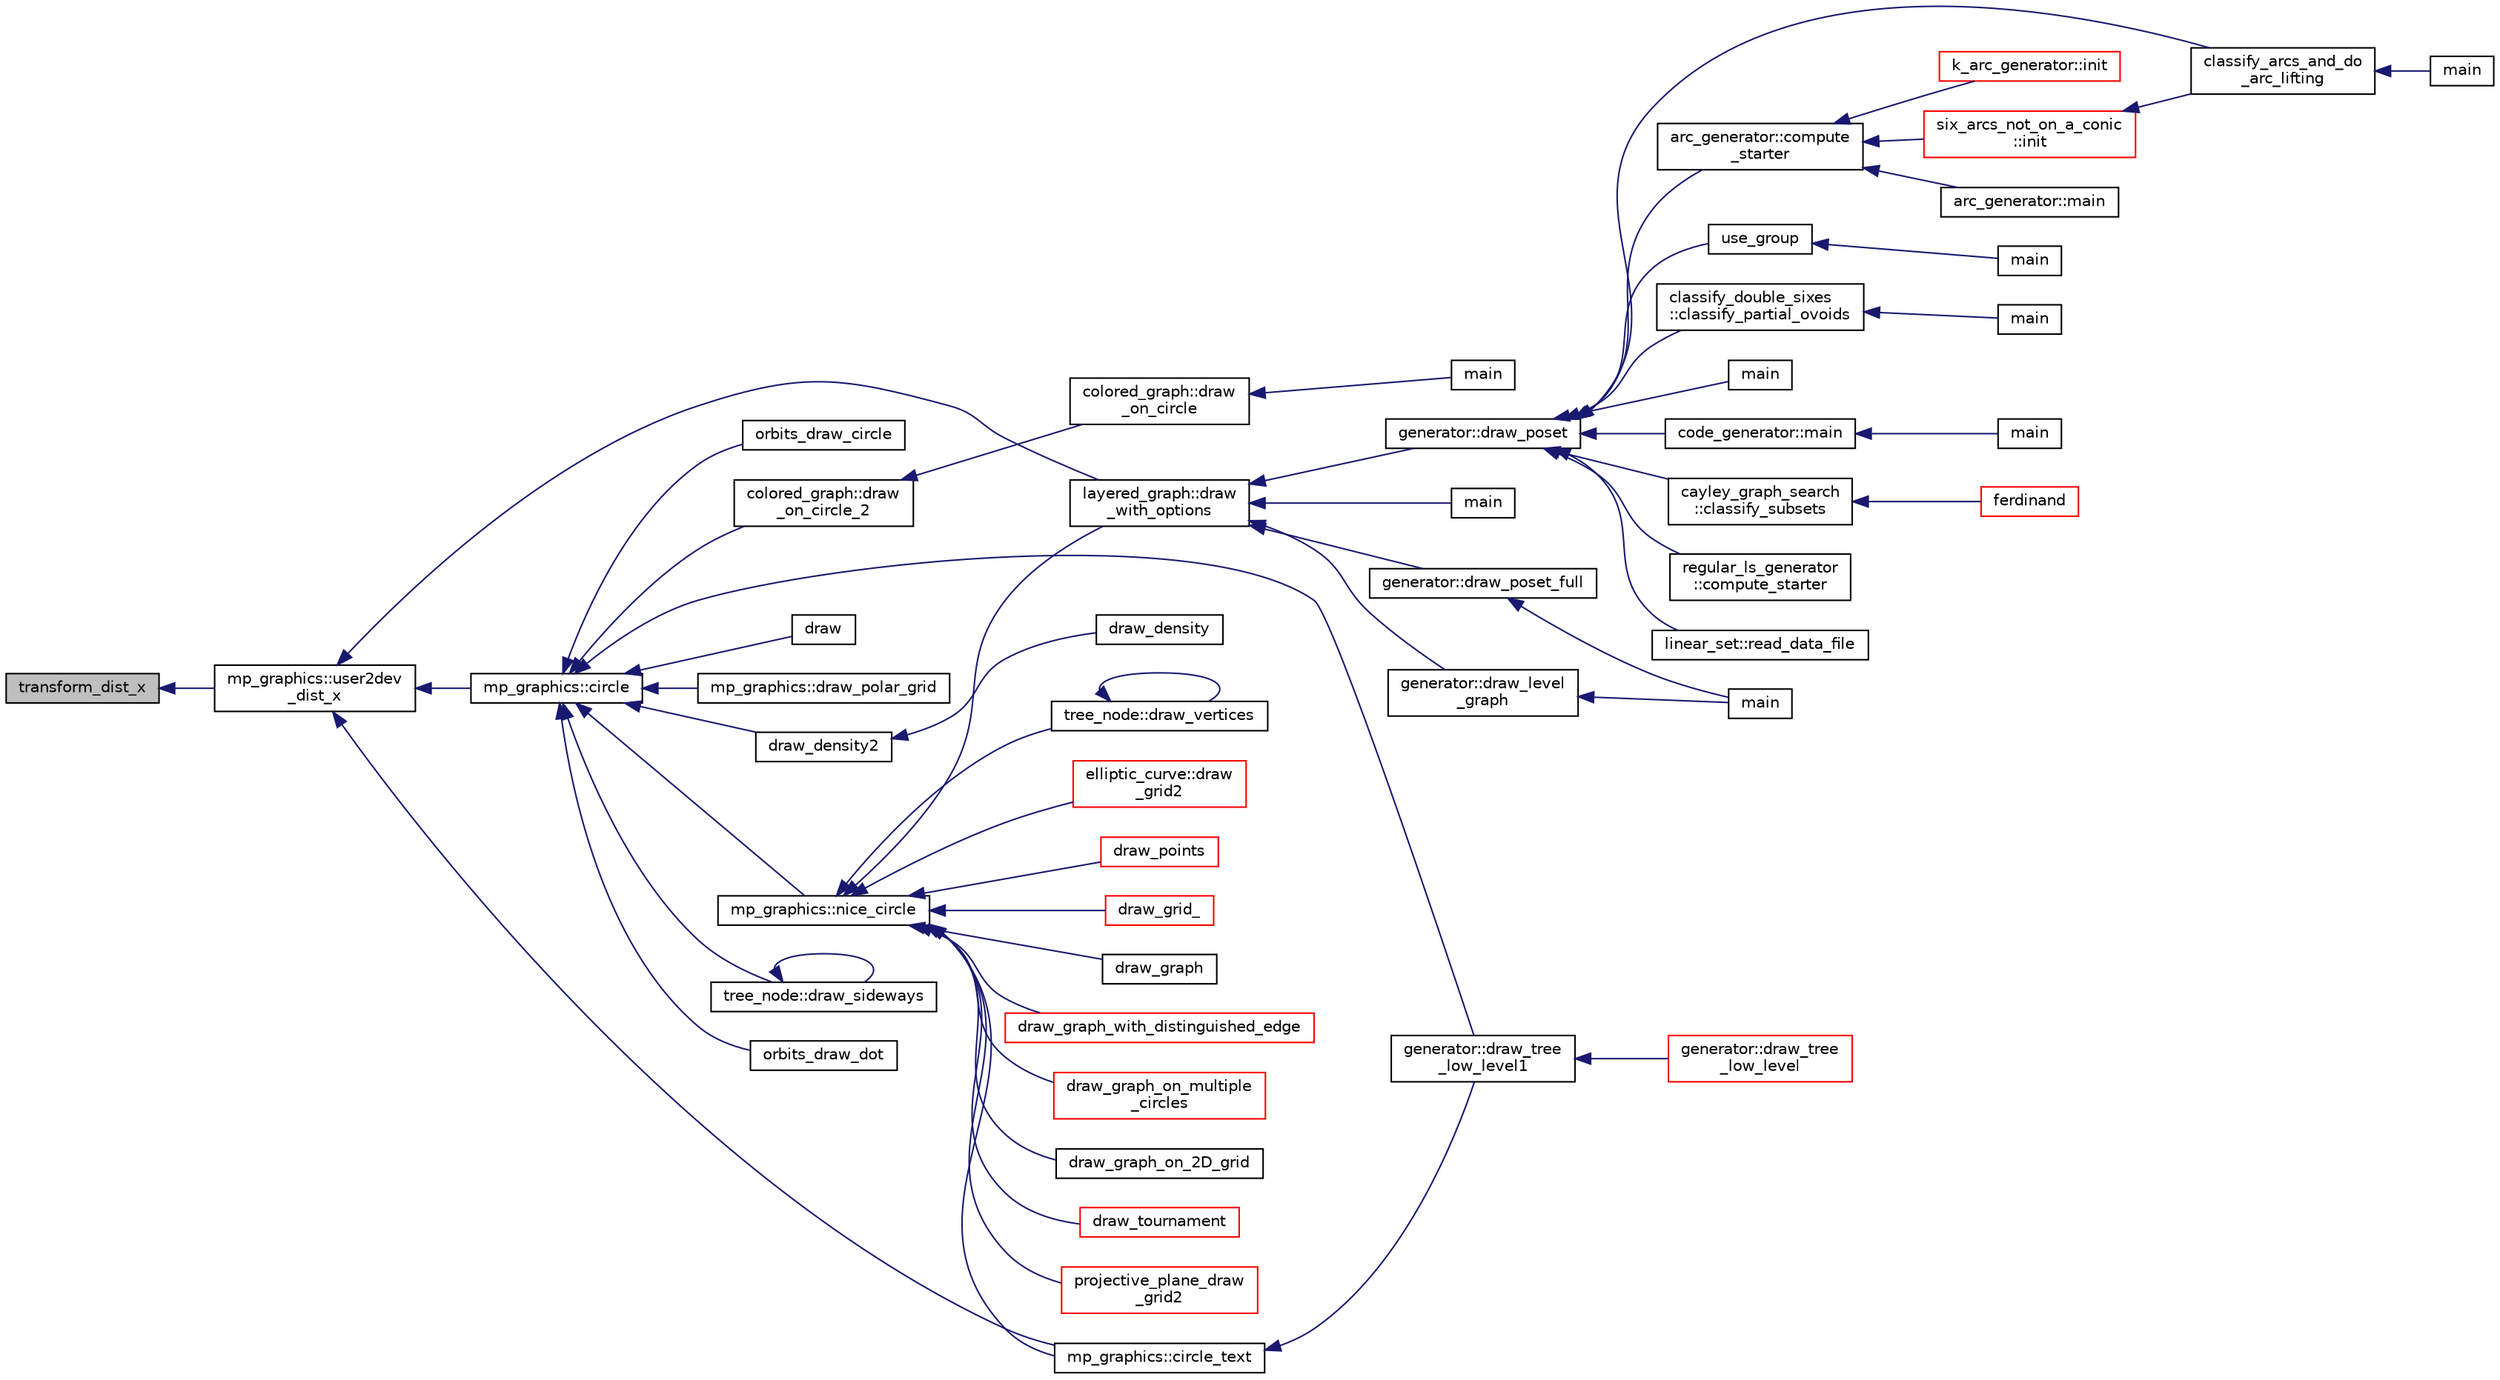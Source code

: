 digraph "transform_dist_x"
{
  edge [fontname="Helvetica",fontsize="10",labelfontname="Helvetica",labelfontsize="10"];
  node [fontname="Helvetica",fontsize="10",shape=record];
  rankdir="LR";
  Node706 [label="transform_dist_x",height=0.2,width=0.4,color="black", fillcolor="grey75", style="filled", fontcolor="black"];
  Node706 -> Node707 [dir="back",color="midnightblue",fontsize="10",style="solid",fontname="Helvetica"];
  Node707 [label="mp_graphics::user2dev\l_dist_x",height=0.2,width=0.4,color="black", fillcolor="white", style="filled",URL="$da/d2c/classmp__graphics.html#a0c6b0bda2fbf3a7baa984eba08a87478"];
  Node707 -> Node708 [dir="back",color="midnightblue",fontsize="10",style="solid",fontname="Helvetica"];
  Node708 [label="layered_graph::draw\l_with_options",height=0.2,width=0.4,color="black", fillcolor="white", style="filled",URL="$da/db1/classlayered__graph.html#a4c76e40c6cf5bfb2ab2df20c33e846bc"];
  Node708 -> Node709 [dir="back",color="midnightblue",fontsize="10",style="solid",fontname="Helvetica"];
  Node709 [label="main",height=0.2,width=0.4,color="black", fillcolor="white", style="filled",URL="$da/d62/layered__graph__main_8_c.html#a217dbf8b442f20279ea00b898af96f52"];
  Node708 -> Node710 [dir="back",color="midnightblue",fontsize="10",style="solid",fontname="Helvetica"];
  Node710 [label="generator::draw_poset_full",height=0.2,width=0.4,color="black", fillcolor="white", style="filled",URL="$d7/d73/classgenerator.html#a6f7f90e50993905db31342536ac59d8c"];
  Node710 -> Node711 [dir="back",color="midnightblue",fontsize="10",style="solid",fontname="Helvetica"];
  Node711 [label="main",height=0.2,width=0.4,color="black", fillcolor="white", style="filled",URL="$de/d2d/graph_2graph_8_c.html#a217dbf8b442f20279ea00b898af96f52"];
  Node708 -> Node712 [dir="back",color="midnightblue",fontsize="10",style="solid",fontname="Helvetica"];
  Node712 [label="generator::draw_poset",height=0.2,width=0.4,color="black", fillcolor="white", style="filled",URL="$d7/d73/classgenerator.html#aa4f99c75a86701ba85e514a294efdf3a"];
  Node712 -> Node713 [dir="back",color="midnightblue",fontsize="10",style="solid",fontname="Helvetica"];
  Node713 [label="main",height=0.2,width=0.4,color="black", fillcolor="white", style="filled",URL="$d1/d5e/blt__main_8_c.html#a217dbf8b442f20279ea00b898af96f52"];
  Node712 -> Node714 [dir="back",color="midnightblue",fontsize="10",style="solid",fontname="Helvetica"];
  Node714 [label="code_generator::main",height=0.2,width=0.4,color="black", fillcolor="white", style="filled",URL="$db/d37/classcode__generator.html#ab3cf3a306e4032c2b471ac95321c599f"];
  Node714 -> Node715 [dir="back",color="midnightblue",fontsize="10",style="solid",fontname="Helvetica"];
  Node715 [label="main",height=0.2,width=0.4,color="black", fillcolor="white", style="filled",URL="$d4/d4f/codes_8_c.html#a217dbf8b442f20279ea00b898af96f52"];
  Node712 -> Node716 [dir="back",color="midnightblue",fontsize="10",style="solid",fontname="Helvetica"];
  Node716 [label="cayley_graph_search\l::classify_subsets",height=0.2,width=0.4,color="black", fillcolor="white", style="filled",URL="$de/dae/classcayley__graph__search.html#a4cf8a90752e018a281481ac80ad52c4b"];
  Node716 -> Node717 [dir="back",color="midnightblue",fontsize="10",style="solid",fontname="Helvetica"];
  Node717 [label="ferdinand",height=0.2,width=0.4,color="red", fillcolor="white", style="filled",URL="$da/df3/ferdinand_8_c.html#a322b57727d23cf5a0932f11c30ea18d9"];
  Node712 -> Node719 [dir="back",color="midnightblue",fontsize="10",style="solid",fontname="Helvetica"];
  Node719 [label="regular_ls_generator\l::compute_starter",height=0.2,width=0.4,color="black", fillcolor="white", style="filled",URL="$d2/dd8/classregular__ls__generator.html#aa38907741058694a73194b02ceb4a53d"];
  Node712 -> Node720 [dir="back",color="midnightblue",fontsize="10",style="solid",fontname="Helvetica"];
  Node720 [label="linear_set::read_data_file",height=0.2,width=0.4,color="black", fillcolor="white", style="filled",URL="$dd/d86/classlinear__set.html#a9a5cd28cc81be7ee41002b2e3114c2cb"];
  Node712 -> Node721 [dir="back",color="midnightblue",fontsize="10",style="solid",fontname="Helvetica"];
  Node721 [label="classify_arcs_and_do\l_arc_lifting",height=0.2,width=0.4,color="black", fillcolor="white", style="filled",URL="$d6/dc3/arc__lifting__main_8_c.html#afdd7be16f16b8c71e9a72fe5f6a0b59c"];
  Node721 -> Node722 [dir="back",color="midnightblue",fontsize="10",style="solid",fontname="Helvetica"];
  Node722 [label="main",height=0.2,width=0.4,color="black", fillcolor="white", style="filled",URL="$d6/dc3/arc__lifting__main_8_c.html#a217dbf8b442f20279ea00b898af96f52"];
  Node712 -> Node723 [dir="back",color="midnightblue",fontsize="10",style="solid",fontname="Helvetica"];
  Node723 [label="use_group",height=0.2,width=0.4,color="black", fillcolor="white", style="filled",URL="$d9/d9f/all__cliques_8_c.html#aba62531e97173264c39afe2c7857af31"];
  Node723 -> Node724 [dir="back",color="midnightblue",fontsize="10",style="solid",fontname="Helvetica"];
  Node724 [label="main",height=0.2,width=0.4,color="black", fillcolor="white", style="filled",URL="$d9/d9f/all__cliques_8_c.html#a3c04138a5bfe5d72780bb7e82a18e627"];
  Node712 -> Node725 [dir="back",color="midnightblue",fontsize="10",style="solid",fontname="Helvetica"];
  Node725 [label="arc_generator::compute\l_starter",height=0.2,width=0.4,color="black", fillcolor="white", style="filled",URL="$d4/d21/classarc__generator.html#aad1dcec3a1c302e743d574bd1ac857d9"];
  Node725 -> Node726 [dir="back",color="midnightblue",fontsize="10",style="solid",fontname="Helvetica"];
  Node726 [label="arc_generator::main",height=0.2,width=0.4,color="black", fillcolor="white", style="filled",URL="$d4/d21/classarc__generator.html#ad80140b51b165dad1fe6ab232be7829a"];
  Node725 -> Node727 [dir="back",color="midnightblue",fontsize="10",style="solid",fontname="Helvetica"];
  Node727 [label="k_arc_generator::init",height=0.2,width=0.4,color="red", fillcolor="white", style="filled",URL="$d6/dd8/classk__arc__generator.html#a6036d9f52ede9f8ca681505626b5361d"];
  Node725 -> Node729 [dir="back",color="midnightblue",fontsize="10",style="solid",fontname="Helvetica"];
  Node729 [label="six_arcs_not_on_a_conic\l::init",height=0.2,width=0.4,color="red", fillcolor="white", style="filled",URL="$d8/de6/classsix__arcs__not__on__a__conic.html#a7a4d5cf8a098488729934cfa8a70944a"];
  Node729 -> Node721 [dir="back",color="midnightblue",fontsize="10",style="solid",fontname="Helvetica"];
  Node712 -> Node731 [dir="back",color="midnightblue",fontsize="10",style="solid",fontname="Helvetica"];
  Node731 [label="classify_double_sixes\l::classify_partial_ovoids",height=0.2,width=0.4,color="black", fillcolor="white", style="filled",URL="$dd/d23/classclassify__double__sixes.html#a2253fca143a0e8a3e39655eb05668ae9"];
  Node731 -> Node732 [dir="back",color="midnightblue",fontsize="10",style="solid",fontname="Helvetica"];
  Node732 [label="main",height=0.2,width=0.4,color="black", fillcolor="white", style="filled",URL="$df/df8/surface__classify_8_c.html#a217dbf8b442f20279ea00b898af96f52"];
  Node708 -> Node733 [dir="back",color="midnightblue",fontsize="10",style="solid",fontname="Helvetica"];
  Node733 [label="generator::draw_level\l_graph",height=0.2,width=0.4,color="black", fillcolor="white", style="filled",URL="$d7/d73/classgenerator.html#a6bbc7b7aafea55ff8e202efc43ab263c"];
  Node733 -> Node711 [dir="back",color="midnightblue",fontsize="10",style="solid",fontname="Helvetica"];
  Node707 -> Node734 [dir="back",color="midnightblue",fontsize="10",style="solid",fontname="Helvetica"];
  Node734 [label="mp_graphics::circle",height=0.2,width=0.4,color="black", fillcolor="white", style="filled",URL="$da/d2c/classmp__graphics.html#a0e1e32cdfd93dd41678a1dda2671ab6e"];
  Node734 -> Node735 [dir="back",color="midnightblue",fontsize="10",style="solid",fontname="Helvetica"];
  Node735 [label="colored_graph::draw\l_on_circle_2",height=0.2,width=0.4,color="black", fillcolor="white", style="filled",URL="$dc/de2/classcolored__graph.html#a5491c0aa5ba7e60fb694fe7fbbc5ce8a"];
  Node735 -> Node736 [dir="back",color="midnightblue",fontsize="10",style="solid",fontname="Helvetica"];
  Node736 [label="colored_graph::draw\l_on_circle",height=0.2,width=0.4,color="black", fillcolor="white", style="filled",URL="$dc/de2/classcolored__graph.html#af5b7af38772c569cc0d6ab1d7c1fe20b"];
  Node736 -> Node737 [dir="back",color="midnightblue",fontsize="10",style="solid",fontname="Helvetica"];
  Node737 [label="main",height=0.2,width=0.4,color="black", fillcolor="white", style="filled",URL="$d2/dfa/draw__colored__graph_8_c.html#a3c04138a5bfe5d72780bb7e82a18e627"];
  Node734 -> Node738 [dir="back",color="midnightblue",fontsize="10",style="solid",fontname="Helvetica"];
  Node738 [label="orbits_draw_dot",height=0.2,width=0.4,color="black", fillcolor="white", style="filled",URL="$d9/d29/draw_8_c.html#a20a270e8cc52b4a32cdd36bfa75d849e"];
  Node734 -> Node739 [dir="back",color="midnightblue",fontsize="10",style="solid",fontname="Helvetica"];
  Node739 [label="orbits_draw_circle",height=0.2,width=0.4,color="black", fillcolor="white", style="filled",URL="$d9/d29/draw_8_c.html#aab67c26d29e82151142b788f15c5fe1e"];
  Node734 -> Node740 [dir="back",color="midnightblue",fontsize="10",style="solid",fontname="Helvetica"];
  Node740 [label="draw",height=0.2,width=0.4,color="black", fillcolor="white", style="filled",URL="$d7/d04/graphics_8h.html#a2f0462cf6d66f0096ed82a8dad6e4c3d"];
  Node734 -> Node741 [dir="back",color="midnightblue",fontsize="10",style="solid",fontname="Helvetica"];
  Node741 [label="mp_graphics::draw_polar_grid",height=0.2,width=0.4,color="black", fillcolor="white", style="filled",URL="$da/d2c/classmp__graphics.html#a6fddb7e055dd8099413f41489342fcff"];
  Node734 -> Node742 [dir="back",color="midnightblue",fontsize="10",style="solid",fontname="Helvetica"];
  Node742 [label="mp_graphics::nice_circle",height=0.2,width=0.4,color="black", fillcolor="white", style="filled",URL="$da/d2c/classmp__graphics.html#a29055ee6a26b527757614c4e75911ade"];
  Node742 -> Node743 [dir="back",color="midnightblue",fontsize="10",style="solid",fontname="Helvetica"];
  Node743 [label="draw_points",height=0.2,width=0.4,color="red", fillcolor="white", style="filled",URL="$d4/de8/conic_8_c.html#aee69d86bdad98af95960ee1aa7effa3a"];
  Node742 -> Node745 [dir="back",color="midnightblue",fontsize="10",style="solid",fontname="Helvetica"];
  Node745 [label="draw_grid_",height=0.2,width=0.4,color="red", fillcolor="white", style="filled",URL="$da/d6d/field_8_c.html#a7d63b7cbb41f5eee173cf829ac238a23"];
  Node742 -> Node708 [dir="back",color="midnightblue",fontsize="10",style="solid",fontname="Helvetica"];
  Node742 -> Node748 [dir="back",color="midnightblue",fontsize="10",style="solid",fontname="Helvetica"];
  Node748 [label="draw_graph",height=0.2,width=0.4,color="black", fillcolor="white", style="filled",URL="$d7/d04/graphics_8h.html#af937131778e8fbd30fd890cf5423f839"];
  Node742 -> Node749 [dir="back",color="midnightblue",fontsize="10",style="solid",fontname="Helvetica"];
  Node749 [label="draw_graph_with_distinguished_edge",height=0.2,width=0.4,color="red", fillcolor="white", style="filled",URL="$d7/d04/graphics_8h.html#a988569053fbe52d7320623c4e27b8aca"];
  Node742 -> Node754 [dir="back",color="midnightblue",fontsize="10",style="solid",fontname="Helvetica"];
  Node754 [label="draw_graph_on_multiple\l_circles",height=0.2,width=0.4,color="red", fillcolor="white", style="filled",URL="$d7/d04/graphics_8h.html#a63ab8fc9db24e6b7a4d0c2994ebb5013"];
  Node742 -> Node758 [dir="back",color="midnightblue",fontsize="10",style="solid",fontname="Helvetica"];
  Node758 [label="draw_graph_on_2D_grid",height=0.2,width=0.4,color="black", fillcolor="white", style="filled",URL="$d7/d04/graphics_8h.html#af1fb7eed73ca4b08ce41329c6b843f6b"];
  Node742 -> Node759 [dir="back",color="midnightblue",fontsize="10",style="solid",fontname="Helvetica"];
  Node759 [label="draw_tournament",height=0.2,width=0.4,color="red", fillcolor="white", style="filled",URL="$d7/d04/graphics_8h.html#abdcf81159ed67c2b19501ea77dbbf6c9"];
  Node742 -> Node762 [dir="back",color="midnightblue",fontsize="10",style="solid",fontname="Helvetica"];
  Node762 [label="mp_graphics::circle_text",height=0.2,width=0.4,color="black", fillcolor="white", style="filled",URL="$da/d2c/classmp__graphics.html#aa50563fd445efab70c7abc5700c6049b"];
  Node762 -> Node763 [dir="back",color="midnightblue",fontsize="10",style="solid",fontname="Helvetica"];
  Node763 [label="generator::draw_tree\l_low_level1",height=0.2,width=0.4,color="black", fillcolor="white", style="filled",URL="$d7/d73/classgenerator.html#a05c91a8f773c25fbad2e806201d5f0d3"];
  Node763 -> Node764 [dir="back",color="midnightblue",fontsize="10",style="solid",fontname="Helvetica"];
  Node764 [label="generator::draw_tree\l_low_level",height=0.2,width=0.4,color="red", fillcolor="white", style="filled",URL="$d7/d73/classgenerator.html#a7ec4c0902ecfc19049792b60526ae446"];
  Node742 -> Node816 [dir="back",color="midnightblue",fontsize="10",style="solid",fontname="Helvetica"];
  Node816 [label="projective_plane_draw\l_grid2",height=0.2,width=0.4,color="red", fillcolor="white", style="filled",URL="$de/dea/plot_8_c.html#ab39804332acaaaaa6c7f3fd56ac914b3"];
  Node742 -> Node753 [dir="back",color="midnightblue",fontsize="10",style="solid",fontname="Helvetica"];
  Node753 [label="tree_node::draw_vertices",height=0.2,width=0.4,color="black", fillcolor="white", style="filled",URL="$df/dbf/classtree__node.html#a8eaf9ec1be67f5e8110b8b38fbe8a7ab"];
  Node753 -> Node753 [dir="back",color="midnightblue",fontsize="10",style="solid",fontname="Helvetica"];
  Node742 -> Node823 [dir="back",color="midnightblue",fontsize="10",style="solid",fontname="Helvetica"];
  Node823 [label="elliptic_curve::draw\l_grid2",height=0.2,width=0.4,color="red", fillcolor="white", style="filled",URL="$d3/dea/classelliptic__curve.html#a20f858541aed9bfaabdf69b10f18cdbe"];
  Node734 -> Node825 [dir="back",color="midnightblue",fontsize="10",style="solid",fontname="Helvetica"];
  Node825 [label="draw_density2",height=0.2,width=0.4,color="black", fillcolor="white", style="filled",URL="$de/dea/plot_8_c.html#a4325acc4eb31709cb6d3e5055c5196de"];
  Node825 -> Node826 [dir="back",color="midnightblue",fontsize="10",style="solid",fontname="Helvetica"];
  Node826 [label="draw_density",height=0.2,width=0.4,color="black", fillcolor="white", style="filled",URL="$de/dea/plot_8_c.html#aacb709615412b4c930421172d579dbba"];
  Node734 -> Node827 [dir="back",color="midnightblue",fontsize="10",style="solid",fontname="Helvetica"];
  Node827 [label="tree_node::draw_sideways",height=0.2,width=0.4,color="black", fillcolor="white", style="filled",URL="$df/dbf/classtree__node.html#a9b2f0bf6523c86a1fe755f6186180adb"];
  Node827 -> Node827 [dir="back",color="midnightblue",fontsize="10",style="solid",fontname="Helvetica"];
  Node734 -> Node763 [dir="back",color="midnightblue",fontsize="10",style="solid",fontname="Helvetica"];
  Node707 -> Node762 [dir="back",color="midnightblue",fontsize="10",style="solid",fontname="Helvetica"];
}
